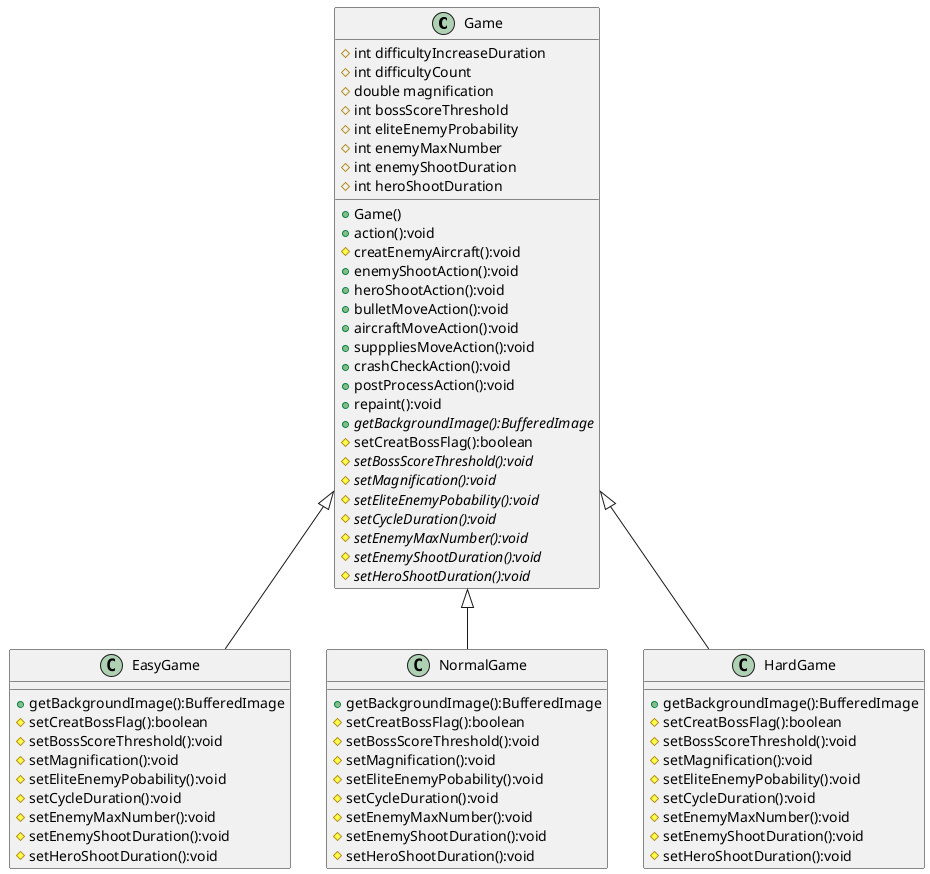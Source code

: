 @startuml
'https://plantuml.com/class-diagram

class Game{
    # int difficultyIncreaseDuration
    # int difficultyCount
    # double magnification
    # int bossScoreThreshold
    # int eliteEnemyProbability
    # int enemyMaxNumber
    # int enemyShootDuration
    # int heroShootDuration
    + Game()
    + action():void
    # creatEnemyAircraft():void
    + enemyShootAction():void
    + heroShootAction():void
    + bulletMoveAction():void
    + aircraftMoveAction():void
    + supppliesMoveAction():void
    + crashCheckAction():void
    + postProcessAction():void
    + repaint():void
    +{abstract} getBackgroundImage():BufferedImage
    # setCreatBossFlag():boolean
    #{abstract} setBossScoreThreshold():void
    #{abstract} setMagnification():void
    #{abstract} setEliteEnemyPobability():void
    #{abstract} setCycleDuration():void
    #{abstract} setEnemyMaxNumber():void
    #{abstract} setEnemyShootDuration():void
    #{abstract} setHeroShootDuration():void
}

class EasyGame{
    + getBackgroundImage():BufferedImage
    # setCreatBossFlag():boolean
    # setBossScoreThreshold():void
    # setMagnification():void
    # setEliteEnemyPobability():void
    # setCycleDuration():void
    # setEnemyMaxNumber():void
    # setEnemyShootDuration():void
    # setHeroShootDuration():void
}
class NormalGame{
    + getBackgroundImage():BufferedImage
    # setCreatBossFlag():boolean
    # setBossScoreThreshold():void
    # setMagnification():void
    # setEliteEnemyPobability():void
    # setCycleDuration():void
    # setEnemyMaxNumber():void
    # setEnemyShootDuration():void
    # setHeroShootDuration():void
}
class HardGame{
    + getBackgroundImage():BufferedImage
    # setCreatBossFlag():boolean
    # setBossScoreThreshold():void
    # setMagnification():void
    # setEliteEnemyPobability():void
    # setCycleDuration():void
    # setEnemyMaxNumber():void
    # setEnemyShootDuration():void
    # setHeroShootDuration():void
}

Game <|-- EasyGame
Game <|-- HardGame
Game <|-- NormalGame
@enduml